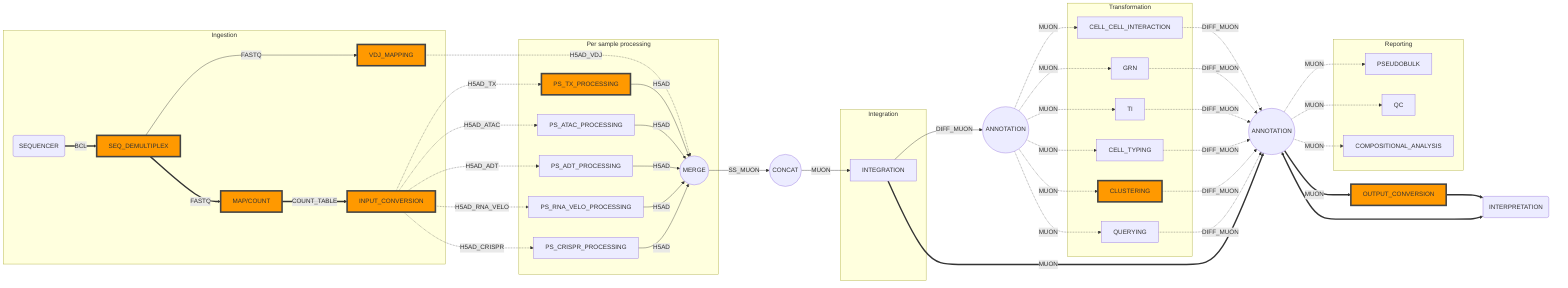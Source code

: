 flowchart LR
    SEQUENCER(SEQUENCER)
    SEQ_DEMULTIPLEX[SEQ_DEMULTIPLEX]
    COUNT[MAP/COUNT]
    H5AD_CONVERSION[INPUT_CONVERSION]
    PERSAMPLE_TX[PS_TX_PROCESSING]
    PERSAMPLE_ADT[PS_ADT_PROCESSING]
    PERSAMPLE_RNA_VELO[PS_RNA_VELO_PROCESSING]
    PERSAMPLE_ATAC[PS_ATAC_PROCESSING]
    PERSAMPLE_CRISPR[PS_CRISPR_PROCESSING]
    MERGE((MERGE))
    CONCAT((CONCAT))
    INTEGRATION[INTEGRATION]
    INTERPRETATION(INTERPRETATION)
    AGGREGATION((ANNOTATION))
    ANNOTATION((ANNOTATION))
    CONVERSION[OUTPUT_CONVERSION]
    VDJ_MAPPING
    QUERYING
    CLUSTERING

    classDef implemented fill:#f90,stroke:#444,stroke-width:4px;

    class VDJ_MAPPING implemented
    class SEQ_DEMULTIPLEX implemented
    class COUNT implemented
    class H5AD_CONVERSION implemented
    class PERSAMPLE_TX implemented
    class CONCAT_TX implemented
    class INTEGRATION_TX implemented
    class CLUSTERING implemented
    class CONVERSION implemented

    subgraph Ingestion
    SEQUENCER ==> |BCL| SEQ_DEMULTIPLEX ==> |FASTQ| COUNT ==> |COUNT_TABLE| H5AD_CONVERSION
    SEQ_DEMULTIPLEX --> |FASTQ| VDJ_MAPPING
    end

    VDJ_MAPPING -.-> |H5AD_VDJ| MERGE

    H5AD_CONVERSION -.-> |H5AD_ATAC| PERSAMPLE_ATAC 
    H5AD_CONVERSION -.-> |H5AD_TX| PERSAMPLE_TX 
    H5AD_CONVERSION -.-> |H5AD_ADT| PERSAMPLE_ADT
    H5AD_CONVERSION -.-> |H5AD_RNA_VELO| PERSAMPLE_RNA_VELO
    H5AD_CONVERSION -.-> |H5AD_CRISPR| PERSAMPLE_CRISPR

    subgraph Per sample processing
    PERSAMPLE_TX --> |H5AD| MERGE
    PERSAMPLE_ATAC --> |H5AD| MERGE
    PERSAMPLE_ADT --> |H5AD| MERGE
    PERSAMPLE_RNA_VELO  --> |H5AD| MERGE
    PERSAMPLE_CRISPR  --> |H5AD| MERGE
    end

    MERGE -->|SS_MUON| CONCAT -->|MUON| INTEGRATION --> |DIFF_MUON| AGGREGATION

    subgraph Integration
    INTEGRATION
    end

    AGGREGATION -.-> |MUON| CELL_CELL_INTERACTION
    AGGREGATION -.-> |MUON| GRN
    AGGREGATION -.-> |MUON| TI
    AGGREGATION -.-> |MUON| CELL_TYPING
    AGGREGATION -.-> |MUON| CLUSTERING
    AGGREGATION -.-> |MUON| QUERYING

    subgraph Transformation
        CELL_CELL_INTERACTION
        GRN
        TI
        CELL_TYPING
        CLUSTERING
        QUERYING
    end

    CELL_CELL_INTERACTION -.-> |DIFF_MUON| ANNOTATION
    GRN -.-> |DIFF_MUON| ANNOTATION
    TI -.-> |DIFF_MUON| ANNOTATION
    CELL_TYPING -.-> |DIFF_MUON| ANNOTATION
    CLUSTERING -.-> |DIFF_MUON| ANNOTATION
    QUERYING -.-> |DIFF_MUON| ANNOTATION 

    ANNOTATION ==> |MUON| CONVERSION

    ANNOTATION -.-> |MUON| PSEUDOBULK
    ANNOTATION -.-> |MUON| QC
    ANNOTATION -.-> |MUON| COMPOSITIONAL_ANALYSIS

    subgraph Reporting
    PSEUDOBULK
    QC
    COMPOSITIONAL_ANALYSIS
    end

    CONVERSION ==> INTERPRETATION

    INTERPRETATION <==> ANNOTATION

    INTEGRATION ==> |MUON| ANNOTATION